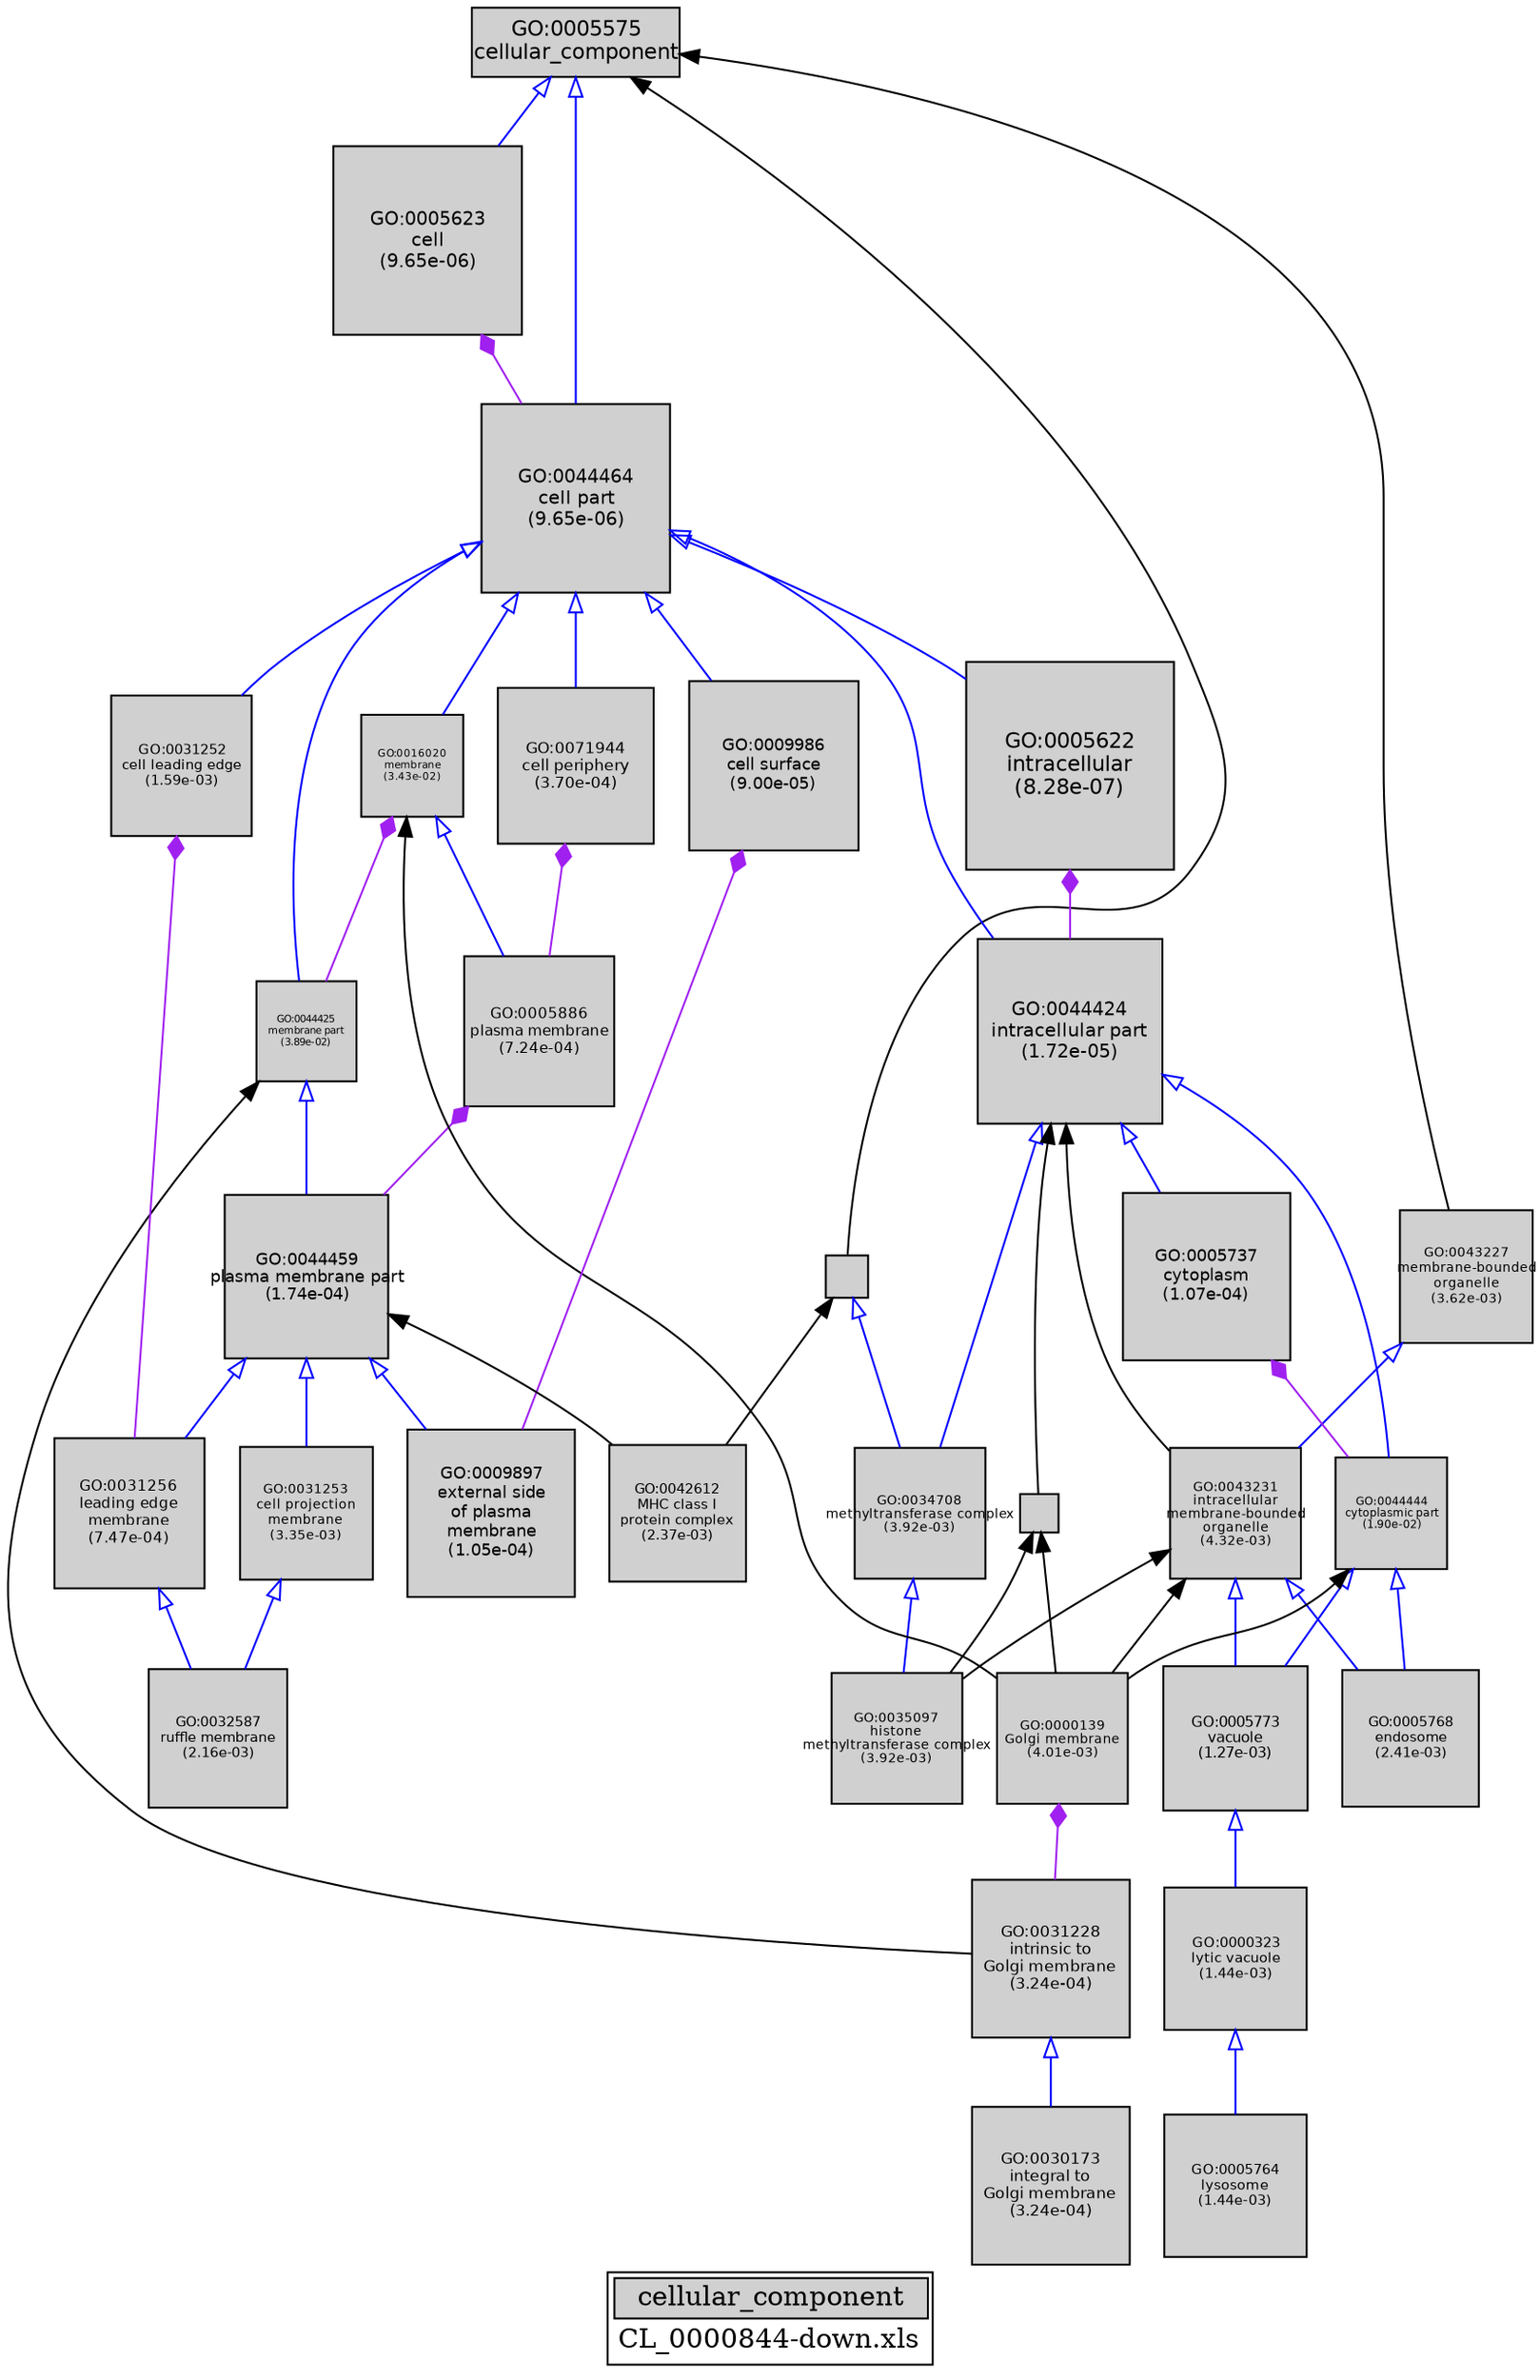 digraph "cellular_component" {
graph [ bgcolor = "#FFFFFF", label = <<TABLE COLOR="black" BGCOLOR="white"><TR><TD COLSPAN="2" BGCOLOR="#D0D0D0"><FONT COLOR="black">cellular_component</FONT></TD></TR><TR><TD BORDER="0">CL_0000844-down.xls</TD></TR></TABLE>> ];
node [ fontname = "Helvetica" ];

subgraph "nodes" {

node [ style = "filled", fixedsize = "true", width = 1, shape = "box", fontsize = 9, fillcolor = "#D0D0D0", fontcolor = "black", color = "black" ];

"GO:0005773" [ URL = "#GO:0005773", label = <<TABLE BORDER="0"><TR><TD>GO:0005773<BR/>vacuole<BR/>(1.27e-03)</TD></TR></TABLE>>, width = 1.03753366623, shape = "box", fontsize = 7.47024239687, height = 1.03753366623 ];
"GO:0044425" [ URL = "#GO:0044425", label = <<TABLE BORDER="0"><TR><TD>GO:0044425<BR/>membrane part<BR/>(3.89e-02)</TD></TR></TABLE>>, width = 0.72755816718, shape = "box", fontsize = 5.2384188037, height = 0.72755816718 ];
"GO:0031256" [ URL = "#GO:0031256", label = <<TABLE BORDER="0"><TR><TD>GO:0031256<BR/>leading edge<BR/>membrane<BR/>(7.47e-04)</TD></TR></TABLE>>, width = 1.07769624497, shape = "box", fontsize = 7.75941296379, height = 1.07769624497 ];
"GO:0034708" [ URL = "#GO:0034708", label = <<TABLE BORDER="0"><TR><TD>GO:0034708<BR/>methyltransferase complex<BR/>(3.92e-03)</TD></TR></TABLE>>, width = 0.946809811017, shape = "box", fontsize = 6.81703063932, height = 0.946809811017 ];
"GO:0000139" [ URL = "#GO:0000139", label = <<TABLE BORDER="0"><TR><TD>GO:0000139<BR/>Golgi membrane<BR/>(4.01e-03)</TD></TR></TABLE>>, width = 0.944923242231, shape = "box", fontsize = 6.80344734406, height = 0.944923242231 ];
"GO:0043227" [ URL = "#GO:0043227", label = <<TABLE BORDER="0"><TR><TD>GO:0043227<BR/>membrane-bounded<BR/>organelle<BR/>(3.62e-03)</TD></TR></TABLE>>, width = 0.953471246314, shape = "box", fontsize = 6.86499297346, height = 0.953471246314 ];
"GO:0044424" [ URL = "#GO:0044424", label = <<TABLE BORDER="0"><TR><TD>GO:0044424<BR/>intracellular part<BR/>(1.72e-05)</TD></TR></TABLE>>, width = 1.32831562906, shape = "box", fontsize = 9.56387252926, height = 1.32831562906 ];
"GO:0005575" [ URL = "#GO:0005575", label = <<TABLE BORDER="0"><TR><TD>GO:0005575<BR/>cellular_component</TD></TR></TABLE>>, width = 1.5, shape = "box", fontsize = 10.8 ];
"GO:0005768" [ URL = "#GO:0005768", label = <<TABLE BORDER="0"><TR><TD>GO:0005768<BR/>endosome<BR/>(2.41e-03)</TD></TR></TABLE>>, width = 0.987094614326, shape = "box", fontsize = 7.10708122315, height = 0.987094614326 ];
"GO:0043231" [ URL = "#GO:0043231", label = <<TABLE BORDER="0"><TR><TD>GO:0043231<BR/>intracellular<BR/>membrane-bounded<BR/>organelle<BR/>(4.32e-03)</TD></TR></TABLE>>, width = 0.938575741203, shape = "box", fontsize = 6.75774533666, height = 0.938575741203 ];
"GO:0043234" [ URL = "#GO:0043234", label = "", width = 0.30164180323, shape = "box", height = 0.30164180323 ];
"GO:0005886" [ URL = "#GO:0005886", label = <<TABLE BORDER="0"><TR><TD>GO:0005886<BR/>plasma membrane<BR/>(7.24e-04)</TD></TR></TABLE>>, width = 1.08009847248, shape = "box", fontsize = 7.77670900183, height = 1.08009847248 ];
"GO:0016020" [ URL = "#GO:0016020", label = <<TABLE BORDER="0"><TR><TD>GO:0016020<BR/>membrane<BR/>(3.43e-02)</TD></TR></TABLE>>, width = 0.741243749095, shape = "box", fontsize = 5.33695499348, height = 0.741243749095 ];
"GO:0005737" [ URL = "#GO:0005737", label = <<TABLE BORDER="0"><TR><TD>GO:0005737<BR/>cytoplasm<BR/>(1.07e-04)</TD></TR></TABLE>>, width = 1.21351360152, shape = "box", fontsize = 8.73729793092, height = 1.21351360152 ];
"GO:0030173" [ URL = "#GO:0030173", label = <<TABLE BORDER="0"><TR><TD>GO:0030173<BR/>integral to<BR/>Golgi membrane<BR/>(3.24e-04)</TD></TR></TABLE>>, width = 1.13797121823, shape = "box", fontsize = 8.19339277123, height = 1.13797121823 ];
"GO:0031228" [ URL = "#GO:0031228", label = <<TABLE BORDER="0"><TR><TD>GO:0031228<BR/>intrinsic to<BR/>Golgi membrane<BR/>(3.24e-04)</TD></TR></TABLE>>, width = 1.13797121823, shape = "box", fontsize = 8.19339277123, height = 1.13797121823 ];
"GO:0042612" [ URL = "#GO:0042612", label = <<TABLE BORDER="0"><TR><TD>GO:0042612<BR/>MHC class I<BR/>protein complex<BR/>(2.37e-03)</TD></TR></TABLE>>, width = 0.988455555487, shape = "box", fontsize = 7.11687999951, height = 0.988455555487 ];
"GO:0005622" [ URL = "#GO:0005622", label = <<TABLE BORDER="0"><TR><TD>GO:0005622<BR/>intracellular<BR/>(8.28e-07)</TD></TR></TABLE>>, width = 1.5, shape = "box", fontsize = 10.8, height = 1.5 ];
"GO:0005623" [ URL = "#GO:0005623", label = <<TABLE BORDER="0"><TR><TD>GO:0005623<BR/>cell<BR/>(9.65e-06)</TD></TR></TABLE>>, width = 1.3627719439, shape = "box", fontsize = 9.81195799606, height = 1.3627719439 ];
"GO:0000323" [ URL = "#GO:0000323", label = <<TABLE BORDER="0"><TR><TD>GO:0000323<BR/>lytic vacuole<BR/>(1.44e-03)</TD></TR></TABLE>>, width = 1.02810641631, shape = "box", fontsize = 7.40236619742, height = 1.02810641631 ];
"GO:0031253" [ URL = "#GO:0031253", label = <<TABLE BORDER="0"><TR><TD>GO:0031253<BR/>cell projection<BR/>membrane<BR/>(3.35e-03)</TD></TR></TABLE>>, width = 0.959974699166, shape = "box", fontsize = 6.911817834, height = 0.959974699166 ];
"GO:0009986" [ URL = "#GO:0009986", label = <<TABLE BORDER="0"><TR><TD>GO:0009986<BR/>cell surface<BR/>(9.00e-05)</TD></TR></TABLE>>, width = 1.22474296695, shape = "box", fontsize = 8.81814936207, height = 1.22474296695 ];
"GO:0044446" [ URL = "#GO:0044446", label = "", width = 0.27979863711, shape = "box", height = 0.27979863711 ];
"GO:0005764" [ URL = "#GO:0005764", label = <<TABLE BORDER="0"><TR><TD>GO:0005764<BR/>lysosome<BR/>(1.44e-03)</TD></TR></TABLE>>, width = 1.02810641631, shape = "box", fontsize = 7.40236619742, height = 1.02810641631 ];
"GO:0031252" [ URL = "#GO:0031252", label = <<TABLE BORDER="0"><TR><TD>GO:0031252<BR/>cell leading edge<BR/>(1.59e-03)</TD></TR></TABLE>>, width = 1.01995463112, shape = "box", fontsize = 7.34367334403, height = 1.01995463112 ];
"GO:0009897" [ URL = "#GO:0009897", label = <<TABLE BORDER="0"><TR><TD>GO:0009897<BR/>external side<BR/>of plasma<BR/>membrane<BR/>(1.05e-04)</TD></TR></TABLE>>, width = 1.21456947502, shape = "box", fontsize = 8.74490022017, height = 1.21456947502 ];
"GO:0032587" [ URL = "#GO:0032587", label = <<TABLE BORDER="0"><TR><TD>GO:0032587<BR/>ruffle membrane<BR/>(2.16e-03)</TD></TR></TABLE>>, width = 0.995908548331, shape = "box", fontsize = 7.17054154799, height = 0.995908548331 ];
"GO:0044464" [ URL = "#GO:0044464", label = <<TABLE BORDER="0"><TR><TD>GO:0044464<BR/>cell part<BR/>(9.65e-06)</TD></TR></TABLE>>, width = 1.3627719439, shape = "box", fontsize = 9.81195799606, height = 1.3627719439 ];
"GO:0071944" [ URL = "#GO:0071944", label = <<TABLE BORDER="0"><TR><TD>GO:0071944<BR/>cell periphery<BR/>(3.70e-04)</TD></TR></TABLE>>, width = 1.12861365668, shape = "box", fontsize = 8.12601832807, height = 1.12861365668 ];
"GO:0035097" [ URL = "#GO:0035097", label = <<TABLE BORDER="0"><TR><TD>GO:0035097<BR/>histone<BR/>methyltransferase complex<BR/>(3.92e-03)</TD></TR></TABLE>>, width = 0.946809811017, shape = "box", fontsize = 6.81703063932, height = 0.946809811017 ];
"GO:0044459" [ URL = "#GO:0044459", label = <<TABLE BORDER="0"><TR><TD>GO:0044459<BR/>plasma membrane part<BR/>(1.74e-04)</TD></TR></TABLE>>, width = 1.18079426857, shape = "box", fontsize = 8.50171873368, height = 1.18079426857 ];
"GO:0044444" [ URL = "#GO:0044444", label = <<TABLE BORDER="0"><TR><TD>GO:0044444<BR/>cytoplasmic part<BR/>(1.90e-02)</TD></TR></TABLE>>, width = 0.802463981781, shape = "box", fontsize = 5.77774066883, height = 0.802463981781 ];
}
subgraph "edges" {


edge [ dir = "back", weight = 1 ];
subgraph "regulates" {


edge [ color = "cyan", arrowtail = "none" ];
subgraph "positive" {


edge [ color = "green", arrowtail = "vee" ];
}
subgraph "negative" {


edge [ color = "red", arrowtail = "tee" ];
}
}
subgraph "part_of" {


edge [ color = "purple", arrowtail = "diamond", weight = 2.5 ];
"GO:0005622" -> "GO:0044424";
"GO:0005623" -> "GO:0044464";
"GO:0005886" -> "GO:0044459";
"GO:0000139" -> "GO:0031228";
"GO:0005737" -> "GO:0044444";
"GO:0031252" -> "GO:0031256";
"GO:0071944" -> "GO:0005886";
"GO:0016020" -> "GO:0044425";
"GO:0009986" -> "GO:0009897";
}
subgraph "is_a" {


edge [ color = "blue", arrowtail = "empty", weight = 5.0 ];
"GO:0044425" -> "GO:0044459";
"GO:0016020" -> "GO:0005886";
"GO:0044459" -> "GO:0009897";
"GO:0005773" -> "GO:0000323";
"GO:0044464" -> "GO:0071944";
"GO:0031228" -> "GO:0030173";
"GO:0044459" -> "GO:0031256";
"GO:0043231" -> "GO:0005768";
"GO:0044464" -> "GO:0044424";
"GO:0044424" -> "GO:0034708";
"GO:0043234" -> "GO:0034708";
"GO:0044444" -> "GO:0005773";
"GO:0031253" -> "GO:0032587";
"GO:0000323" -> "GO:0005764";
"GO:0044459" -> "GO:0031253";
"GO:0044464" -> "GO:0016020";
"GO:0031256" -> "GO:0032587";
"GO:0034708" -> "GO:0035097";
"GO:0044444" -> "GO:0005768";
"GO:0044464" -> "GO:0044425";
"GO:0043227" -> "GO:0043231";
"GO:0044464" -> "GO:0009986";
"GO:0005575" -> "GO:0044464";
"GO:0044464" -> "GO:0005622";
"GO:0005575" -> "GO:0005623";
"GO:0044424" -> "GO:0005737";
"GO:0044464" -> "GO:0031252";
"GO:0043231" -> "GO:0005773";
"GO:0044424" -> "GO:0044444";
}
"GO:0044444" -> "GO:0000139";
"GO:0044424" -> "GO:0044446";
"GO:0005575" -> "GO:0043234";
"GO:0016020" -> "GO:0000139";
"GO:0043231" -> "GO:0000139";
"GO:0044446" -> "GO:0000139";
"GO:0044459" -> "GO:0042612";
"GO:0044424" -> "GO:0043231";
"GO:0043231" -> "GO:0035097";
"GO:0044446" -> "GO:0035097";
"GO:0005575" -> "GO:0043227";
"GO:0044425" -> "GO:0031228";
"GO:0043234" -> "GO:0042612";
}
}
